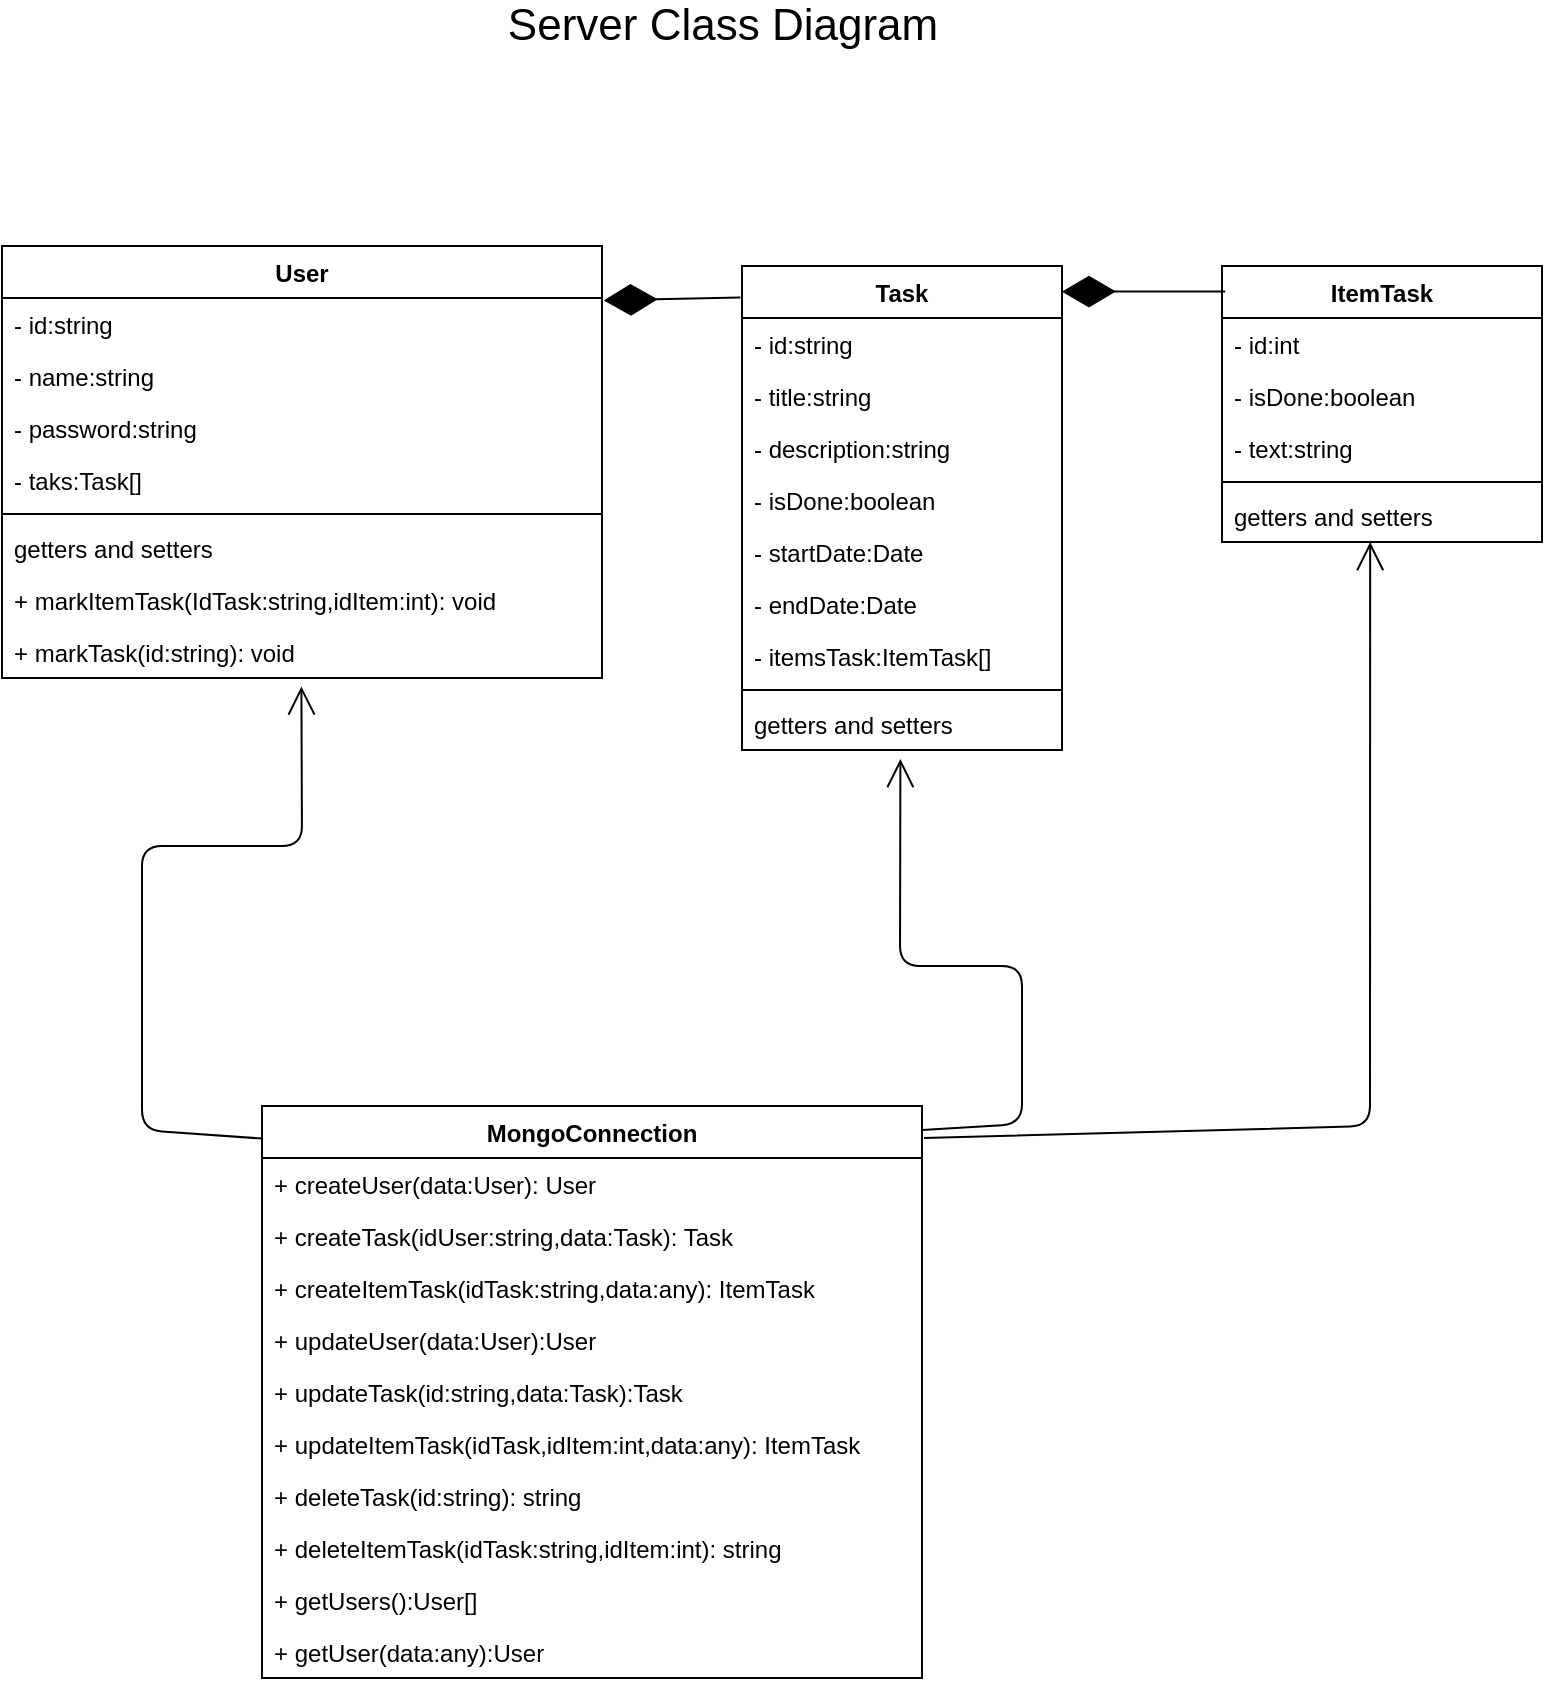 <mxfile version="14.1.8" type="device"><diagram id="50qi18_io6OZoOawAv0M" name="server-class-diagram"><mxGraphModel dx="1185" dy="679" grid="1" gridSize="10" guides="1" tooltips="1" connect="1" arrows="1" fold="1" page="1" pageScale="1" pageWidth="1920" pageHeight="1200" math="0" shadow="0"><root><mxCell id="0"/><mxCell id="1" parent="0"/><mxCell id="Xc-XRdm0GFgDPYHEz2J1-1" value="User" style="swimlane;fontStyle=1;align=center;verticalAlign=top;childLayout=stackLayout;horizontal=1;startSize=26;horizontalStack=0;resizeParent=1;resizeParentMax=0;resizeLast=0;collapsible=1;marginBottom=0;" parent="1" vertex="1"><mxGeometry x="190" y="180" width="300" height="216" as="geometry"/></mxCell><mxCell id="Xc-XRdm0GFgDPYHEz2J1-2" value="- id:string" style="text;strokeColor=none;fillColor=none;align=left;verticalAlign=top;spacingLeft=4;spacingRight=4;overflow=hidden;rotatable=0;points=[[0,0.5],[1,0.5]];portConstraint=eastwest;" parent="Xc-XRdm0GFgDPYHEz2J1-1" vertex="1"><mxGeometry y="26" width="300" height="26" as="geometry"/></mxCell><mxCell id="Xc-XRdm0GFgDPYHEz2J1-19" value="- name:string" style="text;strokeColor=none;fillColor=none;align=left;verticalAlign=top;spacingLeft=4;spacingRight=4;overflow=hidden;rotatable=0;points=[[0,0.5],[1,0.5]];portConstraint=eastwest;" parent="Xc-XRdm0GFgDPYHEz2J1-1" vertex="1"><mxGeometry y="52" width="300" height="26" as="geometry"/></mxCell><mxCell id="11" value="- password:string" style="text;strokeColor=none;fillColor=none;align=left;verticalAlign=top;spacingLeft=4;spacingRight=4;overflow=hidden;rotatable=0;points=[[0,0.5],[1,0.5]];portConstraint=eastwest;" parent="Xc-XRdm0GFgDPYHEz2J1-1" vertex="1"><mxGeometry y="78" width="300" height="26" as="geometry"/></mxCell><mxCell id="Xc-XRdm0GFgDPYHEz2J1-20" value="- taks:Task[]" style="text;strokeColor=none;fillColor=none;align=left;verticalAlign=top;spacingLeft=4;spacingRight=4;overflow=hidden;rotatable=0;points=[[0,0.5],[1,0.5]];portConstraint=eastwest;" parent="Xc-XRdm0GFgDPYHEz2J1-1" vertex="1"><mxGeometry y="104" width="300" height="26" as="geometry"/></mxCell><mxCell id="Xc-XRdm0GFgDPYHEz2J1-3" value="" style="line;strokeWidth=1;fillColor=none;align=left;verticalAlign=middle;spacingTop=-1;spacingLeft=3;spacingRight=3;rotatable=0;labelPosition=right;points=[];portConstraint=eastwest;" parent="Xc-XRdm0GFgDPYHEz2J1-1" vertex="1"><mxGeometry y="130" width="300" height="8" as="geometry"/></mxCell><mxCell id="Xc-XRdm0GFgDPYHEz2J1-40" value="getters and setters" style="text;strokeColor=none;fillColor=none;align=left;verticalAlign=top;spacingLeft=4;spacingRight=4;overflow=hidden;rotatable=0;points=[[0,0.5],[1,0.5]];portConstraint=eastwest;" parent="Xc-XRdm0GFgDPYHEz2J1-1" vertex="1"><mxGeometry y="138" width="300" height="26" as="geometry"/></mxCell><mxCell id="Xc-XRdm0GFgDPYHEz2J1-27" value="+ markItemTask(IdTask:string,idItem:int): void" style="text;strokeColor=none;fillColor=none;align=left;verticalAlign=top;spacingLeft=4;spacingRight=4;overflow=hidden;rotatable=0;points=[[0,0.5],[1,0.5]];portConstraint=eastwest;" parent="Xc-XRdm0GFgDPYHEz2J1-1" vertex="1"><mxGeometry y="164" width="300" height="26" as="geometry"/></mxCell><mxCell id="Xc-XRdm0GFgDPYHEz2J1-4" value="+ markTask(id:string): void" style="text;strokeColor=none;fillColor=none;align=left;verticalAlign=top;spacingLeft=4;spacingRight=4;overflow=hidden;rotatable=0;points=[[0,0.5],[1,0.5]];portConstraint=eastwest;" parent="Xc-XRdm0GFgDPYHEz2J1-1" vertex="1"><mxGeometry y="190" width="300" height="26" as="geometry"/></mxCell><mxCell id="Xc-XRdm0GFgDPYHEz2J1-5" value="Task" style="swimlane;fontStyle=1;align=center;verticalAlign=top;childLayout=stackLayout;horizontal=1;startSize=26;horizontalStack=0;resizeParent=1;resizeParentMax=0;resizeLast=0;collapsible=1;marginBottom=0;" parent="1" vertex="1"><mxGeometry x="560" y="190" width="160" height="242" as="geometry"/></mxCell><mxCell id="Xc-XRdm0GFgDPYHEz2J1-21" value="- id:string" style="text;strokeColor=none;fillColor=none;align=left;verticalAlign=top;spacingLeft=4;spacingRight=4;overflow=hidden;rotatable=0;points=[[0,0.5],[1,0.5]];portConstraint=eastwest;" parent="Xc-XRdm0GFgDPYHEz2J1-5" vertex="1"><mxGeometry y="26" width="160" height="26" as="geometry"/></mxCell><mxCell id="Xc-XRdm0GFgDPYHEz2J1-6" value="- title:string" style="text;strokeColor=none;fillColor=none;align=left;verticalAlign=top;spacingLeft=4;spacingRight=4;overflow=hidden;rotatable=0;points=[[0,0.5],[1,0.5]];portConstraint=eastwest;" parent="Xc-XRdm0GFgDPYHEz2J1-5" vertex="1"><mxGeometry y="52" width="160" height="26" as="geometry"/></mxCell><mxCell id="Xc-XRdm0GFgDPYHEz2J1-9" value="- description:string" style="text;strokeColor=none;fillColor=none;align=left;verticalAlign=top;spacingLeft=4;spacingRight=4;overflow=hidden;rotatable=0;points=[[0,0.5],[1,0.5]];portConstraint=eastwest;" parent="Xc-XRdm0GFgDPYHEz2J1-5" vertex="1"><mxGeometry y="78" width="160" height="26" as="geometry"/></mxCell><mxCell id="Xc-XRdm0GFgDPYHEz2J1-10" value="- isDone:boolean" style="text;strokeColor=none;fillColor=none;align=left;verticalAlign=top;spacingLeft=4;spacingRight=4;overflow=hidden;rotatable=0;points=[[0,0.5],[1,0.5]];portConstraint=eastwest;" parent="Xc-XRdm0GFgDPYHEz2J1-5" vertex="1"><mxGeometry y="104" width="160" height="26" as="geometry"/></mxCell><mxCell id="Xc-XRdm0GFgDPYHEz2J1-17" value="- startDate:Date" style="text;strokeColor=none;fillColor=none;align=left;verticalAlign=top;spacingLeft=4;spacingRight=4;overflow=hidden;rotatable=0;points=[[0,0.5],[1,0.5]];portConstraint=eastwest;" parent="Xc-XRdm0GFgDPYHEz2J1-5" vertex="1"><mxGeometry y="130" width="160" height="26" as="geometry"/></mxCell><mxCell id="Xc-XRdm0GFgDPYHEz2J1-18" value="- endDate:Date" style="text;strokeColor=none;fillColor=none;align=left;verticalAlign=top;spacingLeft=4;spacingRight=4;overflow=hidden;rotatable=0;points=[[0,0.5],[1,0.5]];portConstraint=eastwest;" parent="Xc-XRdm0GFgDPYHEz2J1-5" vertex="1"><mxGeometry y="156" width="160" height="26" as="geometry"/></mxCell><mxCell id="Xc-XRdm0GFgDPYHEz2J1-22" value="- itemsTask:ItemTask[]" style="text;strokeColor=none;fillColor=none;align=left;verticalAlign=top;spacingLeft=4;spacingRight=4;overflow=hidden;rotatable=0;points=[[0,0.5],[1,0.5]];portConstraint=eastwest;" parent="Xc-XRdm0GFgDPYHEz2J1-5" vertex="1"><mxGeometry y="182" width="160" height="26" as="geometry"/></mxCell><mxCell id="Xc-XRdm0GFgDPYHEz2J1-31" value="" style="line;strokeWidth=1;fillColor=none;align=left;verticalAlign=middle;spacingTop=-1;spacingLeft=3;spacingRight=3;rotatable=0;labelPosition=right;points=[];portConstraint=eastwest;" parent="Xc-XRdm0GFgDPYHEz2J1-5" vertex="1"><mxGeometry y="208" width="160" height="8" as="geometry"/></mxCell><mxCell id="Xc-XRdm0GFgDPYHEz2J1-32" value="getters and setters" style="text;strokeColor=none;fillColor=none;align=left;verticalAlign=top;spacingLeft=4;spacingRight=4;overflow=hidden;rotatable=0;points=[[0,0.5],[1,0.5]];portConstraint=eastwest;" parent="Xc-XRdm0GFgDPYHEz2J1-5" vertex="1"><mxGeometry y="216" width="160" height="26" as="geometry"/></mxCell><mxCell id="Xc-XRdm0GFgDPYHEz2J1-11" value="ItemTask" style="swimlane;fontStyle=1;align=center;verticalAlign=top;childLayout=stackLayout;horizontal=1;startSize=26;horizontalStack=0;resizeParent=1;resizeParentMax=0;resizeLast=0;collapsible=1;marginBottom=0;" parent="1" vertex="1"><mxGeometry x="800" y="190" width="160" height="138" as="geometry"/></mxCell><mxCell id="Xc-XRdm0GFgDPYHEz2J1-12" value="- id:int" style="text;strokeColor=none;fillColor=none;align=left;verticalAlign=top;spacingLeft=4;spacingRight=4;overflow=hidden;rotatable=0;points=[[0,0.5],[1,0.5]];portConstraint=eastwest;" parent="Xc-XRdm0GFgDPYHEz2J1-11" vertex="1"><mxGeometry y="26" width="160" height="26" as="geometry"/></mxCell><mxCell id="Xc-XRdm0GFgDPYHEz2J1-28" value="- isDone:boolean" style="text;strokeColor=none;fillColor=none;align=left;verticalAlign=top;spacingLeft=4;spacingRight=4;overflow=hidden;rotatable=0;points=[[0,0.5],[1,0.5]];portConstraint=eastwest;" parent="Xc-XRdm0GFgDPYHEz2J1-11" vertex="1"><mxGeometry y="52" width="160" height="26" as="geometry"/></mxCell><mxCell id="Xc-XRdm0GFgDPYHEz2J1-13" value="- text:string" style="text;strokeColor=none;fillColor=none;align=left;verticalAlign=top;spacingLeft=4;spacingRight=4;overflow=hidden;rotatable=0;points=[[0,0.5],[1,0.5]];portConstraint=eastwest;" parent="Xc-XRdm0GFgDPYHEz2J1-11" vertex="1"><mxGeometry y="78" width="160" height="26" as="geometry"/></mxCell><mxCell id="Xc-XRdm0GFgDPYHEz2J1-33" value="" style="line;strokeWidth=1;fillColor=none;align=left;verticalAlign=middle;spacingTop=-1;spacingLeft=3;spacingRight=3;rotatable=0;labelPosition=right;points=[];portConstraint=eastwest;" parent="Xc-XRdm0GFgDPYHEz2J1-11" vertex="1"><mxGeometry y="104" width="160" height="8" as="geometry"/></mxCell><mxCell id="Xc-XRdm0GFgDPYHEz2J1-39" value="getters and setters" style="text;strokeColor=none;fillColor=none;align=left;verticalAlign=top;spacingLeft=4;spacingRight=4;overflow=hidden;rotatable=0;points=[[0,0.5],[1,0.5]];portConstraint=eastwest;" parent="Xc-XRdm0GFgDPYHEz2J1-11" vertex="1"><mxGeometry y="112" width="160" height="26" as="geometry"/></mxCell><mxCell id="Xc-XRdm0GFgDPYHEz2J1-25" value="" style="endArrow=diamondThin;endFill=1;endSize=24;html=1;entryX=1;entryY=0.053;entryDx=0;entryDy=0;entryPerimeter=0;exitX=0.01;exitY=0.092;exitDx=0;exitDy=0;exitPerimeter=0;" parent="1" source="Xc-XRdm0GFgDPYHEz2J1-11" target="Xc-XRdm0GFgDPYHEz2J1-5" edge="1"><mxGeometry width="160" relative="1" as="geometry"><mxPoint x="640" y="380" as="sourcePoint"/><mxPoint x="800" y="380" as="targetPoint"/></mxGeometry></mxCell><mxCell id="Xc-XRdm0GFgDPYHEz2J1-26" value="" style="endArrow=diamondThin;endFill=1;endSize=24;html=1;exitX=-0.005;exitY=0.065;exitDx=0;exitDy=0;exitPerimeter=0;entryX=1.003;entryY=0.046;entryDx=0;entryDy=0;entryPerimeter=0;" parent="1" source="Xc-XRdm0GFgDPYHEz2J1-5" target="Xc-XRdm0GFgDPYHEz2J1-2" edge="1"><mxGeometry width="160" relative="1" as="geometry"><mxPoint x="510" y="201.856" as="sourcePoint"/><mxPoint x="493" y="200" as="targetPoint"/></mxGeometry></mxCell><mxCell id="HiazUnA2qmG2ZjXQlf6u-1" value="&lt;font style=&quot;font-size: 22px&quot;&gt;Server Class Diagram&lt;/font&gt;" style="text;html=1;align=center;verticalAlign=middle;resizable=0;points=[];autosize=1;" parent="1" vertex="1"><mxGeometry x="440" y="60" width="220" height="20" as="geometry"/></mxCell><mxCell id="2" value="MongoConnection" style="swimlane;fontStyle=1;align=center;verticalAlign=top;childLayout=stackLayout;horizontal=1;startSize=26;horizontalStack=0;resizeParent=1;resizeParentMax=0;resizeLast=0;collapsible=1;marginBottom=0;" parent="1" vertex="1"><mxGeometry x="320" y="610" width="330" height="286" as="geometry"/></mxCell><mxCell id="Xc-XRdm0GFgDPYHEz2J1-29" value="+ createUser(data:User): User" style="text;strokeColor=none;fillColor=none;align=left;verticalAlign=top;spacingLeft=4;spacingRight=4;overflow=hidden;rotatable=0;points=[[0,0.5],[1,0.5]];portConstraint=eastwest;" parent="2" vertex="1"><mxGeometry y="26" width="330" height="26" as="geometry"/></mxCell><mxCell id="12" value="+ createTask(idUser:string,data:Task): Task" style="text;strokeColor=none;fillColor=none;align=left;verticalAlign=top;spacingLeft=4;spacingRight=4;overflow=hidden;rotatable=0;points=[[0,0.5],[1,0.5]];portConstraint=eastwest;" parent="2" vertex="1"><mxGeometry y="52" width="330" height="26" as="geometry"/></mxCell><mxCell id="Xc-XRdm0GFgDPYHEz2J1-30" value="+ createItemTask(idTask:string,data:any): ItemTask" style="text;strokeColor=none;fillColor=none;align=left;verticalAlign=top;spacingLeft=4;spacingRight=4;overflow=hidden;rotatable=0;points=[[0,0.5],[1,0.5]];portConstraint=eastwest;" parent="2" vertex="1"><mxGeometry y="78" width="330" height="26" as="geometry"/></mxCell><mxCell id="cP58zMuwAXA3kN_-lDU3-15" value="+ updateUser(data:User):User" style="text;strokeColor=none;fillColor=none;align=left;verticalAlign=top;spacingLeft=4;spacingRight=4;overflow=hidden;rotatable=0;points=[[0,0.5],[1,0.5]];portConstraint=eastwest;" vertex="1" parent="2"><mxGeometry y="104" width="330" height="26" as="geometry"/></mxCell><mxCell id="Xc-XRdm0GFgDPYHEz2J1-41" value="+ updateTask(id:string,data:Task):Task" style="text;strokeColor=none;fillColor=none;align=left;verticalAlign=top;spacingLeft=4;spacingRight=4;overflow=hidden;rotatable=0;points=[[0,0.5],[1,0.5]];portConstraint=eastwest;" parent="2" vertex="1"><mxGeometry y="130" width="330" height="26" as="geometry"/></mxCell><mxCell id="Xc-XRdm0GFgDPYHEz2J1-42" value="+ updateItemTask(idTask,idItem:int,data:any): ItemTask" style="text;strokeColor=none;fillColor=none;align=left;verticalAlign=top;spacingLeft=4;spacingRight=4;overflow=hidden;rotatable=0;points=[[0,0.5],[1,0.5]];portConstraint=eastwest;" parent="2" vertex="1"><mxGeometry y="156" width="330" height="26" as="geometry"/></mxCell><mxCell id="Xc-XRdm0GFgDPYHEz2J1-43" value="+ deleteTask(id:string): string" style="text;strokeColor=none;fillColor=none;align=left;verticalAlign=top;spacingLeft=4;spacingRight=4;overflow=hidden;rotatable=0;points=[[0,0.5],[1,0.5]];portConstraint=eastwest;" parent="2" vertex="1"><mxGeometry y="182" width="330" height="26" as="geometry"/></mxCell><mxCell id="Xc-XRdm0GFgDPYHEz2J1-44" value="+ deleteItemTask(idTask:string,idItem:int): string" style="text;strokeColor=none;fillColor=none;align=left;verticalAlign=top;spacingLeft=4;spacingRight=4;overflow=hidden;rotatable=0;points=[[0,0.5],[1,0.5]];portConstraint=eastwest;" parent="2" vertex="1"><mxGeometry y="208" width="330" height="26" as="geometry"/></mxCell><mxCell id="14" value="+ getUsers():User[]" style="text;strokeColor=none;fillColor=none;align=left;verticalAlign=top;spacingLeft=4;spacingRight=4;overflow=hidden;rotatable=0;points=[[0,0.5],[1,0.5]];portConstraint=eastwest;" parent="2" vertex="1"><mxGeometry y="234" width="330" height="26" as="geometry"/></mxCell><mxCell id="cP58zMuwAXA3kN_-lDU3-14" value="+ getUser(data:any):User" style="text;strokeColor=none;fillColor=none;align=left;verticalAlign=top;spacingLeft=4;spacingRight=4;overflow=hidden;rotatable=0;points=[[0,0.5],[1,0.5]];portConstraint=eastwest;" vertex="1" parent="2"><mxGeometry y="260" width="330" height="26" as="geometry"/></mxCell><mxCell id="9" value="" style="endArrow=open;endFill=1;endSize=12;html=1;entryX=0.499;entryY=1.162;entryDx=0;entryDy=0;entryPerimeter=0;exitX=0.001;exitY=0.057;exitDx=0;exitDy=0;exitPerimeter=0;" parent="1" source="2" target="Xc-XRdm0GFgDPYHEz2J1-4" edge="1"><mxGeometry width="160" relative="1" as="geometry"><mxPoint x="500" y="530" as="sourcePoint"/><mxPoint x="660" y="530" as="targetPoint"/><Array as="points"><mxPoint x="260" y="622"/><mxPoint x="260" y="480"/><mxPoint x="340" y="480"/></Array></mxGeometry></mxCell><mxCell id="10" value="" style="endArrow=open;endFill=1;endSize=12;html=1;entryX=0.495;entryY=1.173;entryDx=0;entryDy=0;entryPerimeter=0;exitX=1;exitY=0.042;exitDx=0;exitDy=0;exitPerimeter=0;" parent="1" source="2" target="Xc-XRdm0GFgDPYHEz2J1-32" edge="1"><mxGeometry width="160" relative="1" as="geometry"><mxPoint x="500" y="530" as="sourcePoint"/><mxPoint x="660" y="530" as="targetPoint"/><Array as="points"><mxPoint x="700" y="619"/><mxPoint x="700" y="540"/><mxPoint x="639" y="540"/></Array></mxGeometry></mxCell><mxCell id="5ifPcvj1LmJ-fgP16-Uc-11" value="" style="endArrow=open;endFill=1;endSize=12;html=1;entryX=0.463;entryY=1;entryDx=0;entryDy=0;entryPerimeter=0;exitX=1.003;exitY=0.056;exitDx=0;exitDy=0;exitPerimeter=0;" parent="1" source="2" target="Xc-XRdm0GFgDPYHEz2J1-39" edge="1"><mxGeometry width="160" relative="1" as="geometry"><mxPoint x="650" y="330" as="sourcePoint"/><mxPoint x="810" y="330" as="targetPoint"/><Array as="points"><mxPoint x="874" y="620"/></Array></mxGeometry></mxCell></root></mxGraphModel></diagram></mxfile>